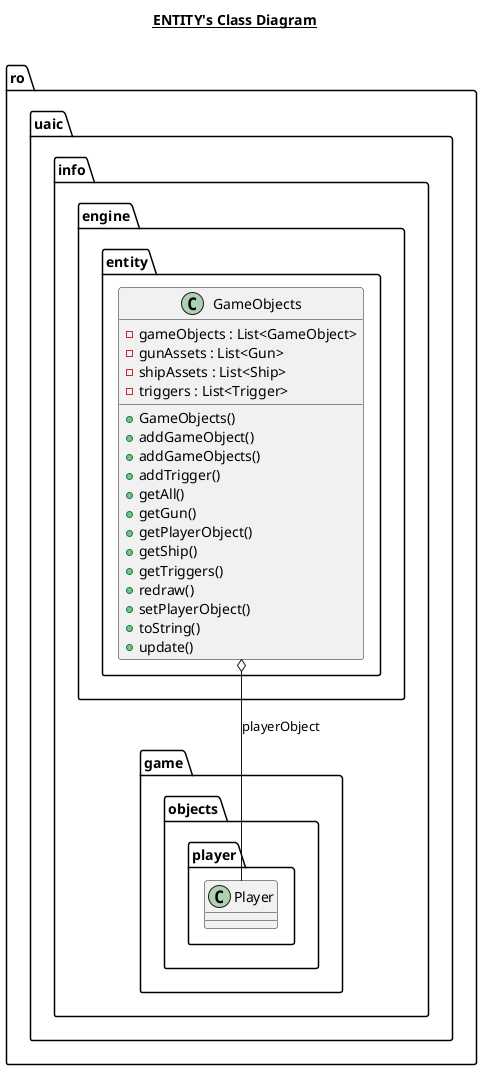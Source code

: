 @startuml

title __ENTITY's Class Diagram__\n

  namespace ro.uaic.info.engine {
    namespace entity {
      class ro.uaic.info.engine.entity.GameObjects {
          - gameObjects : List<GameObject>
          - gunAssets : List<Gun>
          - shipAssets : List<Ship>
          - triggers : List<Trigger>
          + GameObjects()
          + addGameObject()
          + addGameObjects()
          + addTrigger()
          + getAll()
          + getGun()
          + getPlayerObject()
          + getShip()
          + getTriggers()
          + redraw()
          + setPlayerObject()
          + toString()
          + update()
      }
    }
  }
  

  ro.uaic.info.engine.entity.GameObjects o-- ro.uaic.info.game.objects.player.Player : playerObject


@enduml
